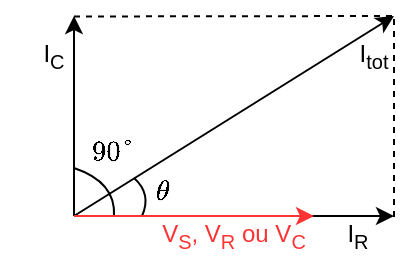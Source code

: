 <mxfile version="28.2.7">
  <diagram name="Page 1" id="Page-1">
    <mxGraphModel dx="1360" dy="765" grid="1" gridSize="10" guides="1" tooltips="1" connect="1" arrows="1" fold="1" page="1" pageScale="1" pageWidth="827" pageHeight="1169" math="1" shadow="0">
      <root>
        <mxCell id="0" />
        <mxCell id="1" parent="0" />
        <mxCell id="gmeczGZ3l1ycVdg2-Da3-69" value="$$\theta$$" style="text;html=1;whiteSpace=wrap;strokeColor=none;fillColor=none;align=center;verticalAlign=middle;rounded=0;" parent="1" vertex="1">
          <mxGeometry x="434" y="298" width="20" height="20" as="geometry" />
        </mxCell>
        <mxCell id="gmeczGZ3l1ycVdg2-Da3-70" value="" style="edgeStyle=none;orthogonalLoop=1;jettySize=auto;html=1;rounded=0;" parent="1" edge="1">
          <mxGeometry width="80" relative="1" as="geometry">
            <mxPoint x="400" y="320" as="sourcePoint" />
            <mxPoint x="560" y="320" as="targetPoint" />
            <Array as="points" />
          </mxGeometry>
        </mxCell>
        <mxCell id="gmeczGZ3l1ycVdg2-Da3-71" value="" style="edgeStyle=none;orthogonalLoop=1;jettySize=auto;html=1;rounded=0;" parent="1" edge="1">
          <mxGeometry width="80" relative="1" as="geometry">
            <mxPoint x="400" y="320" as="sourcePoint" />
            <mxPoint x="400" y="220" as="targetPoint" />
            <Array as="points" />
          </mxGeometry>
        </mxCell>
        <mxCell id="gmeczGZ3l1ycVdg2-Da3-72" value="" style="edgeStyle=none;orthogonalLoop=1;jettySize=auto;html=1;rounded=0;" parent="1" edge="1">
          <mxGeometry width="80" relative="1" as="geometry">
            <mxPoint x="400" y="320" as="sourcePoint" />
            <mxPoint x="560" y="220" as="targetPoint" />
            <Array as="points" />
          </mxGeometry>
        </mxCell>
        <mxCell id="gmeczGZ3l1ycVdg2-Da3-73" value="" style="curved=1;endArrow=none;html=1;rounded=0;endFill=0;" parent="1" edge="1">
          <mxGeometry width="50" height="50" relative="1" as="geometry">
            <mxPoint x="430" y="301" as="sourcePoint" />
            <mxPoint x="434" y="320" as="targetPoint" />
            <Array as="points">
              <mxPoint x="439" y="309" />
            </Array>
          </mxGeometry>
        </mxCell>
        <mxCell id="gmeczGZ3l1ycVdg2-Da3-74" value="I&lt;sub&gt;R&lt;/sub&gt;" style="text;html=1;whiteSpace=wrap;strokeColor=none;fillColor=none;align=center;verticalAlign=middle;rounded=0;" parent="1" vertex="1">
          <mxGeometry x="532" y="320" width="20" height="20" as="geometry" />
        </mxCell>
        <mxCell id="gmeczGZ3l1ycVdg2-Da3-75" value="I&lt;sub&gt;C&lt;/sub&gt;" style="text;html=1;whiteSpace=wrap;strokeColor=none;fillColor=none;align=center;verticalAlign=middle;rounded=0;" parent="1" vertex="1">
          <mxGeometry x="380" y="230" width="20" height="20" as="geometry" />
        </mxCell>
        <mxCell id="gmeczGZ3l1ycVdg2-Da3-76" value="I&lt;sub&gt;tot&lt;/sub&gt;" style="text;html=1;whiteSpace=wrap;strokeColor=none;fillColor=none;align=center;verticalAlign=middle;rounded=0;" parent="1" vertex="1">
          <mxGeometry x="540" y="230" width="20" height="20" as="geometry" />
        </mxCell>
        <mxCell id="gmeczGZ3l1ycVdg2-Da3-77" value="" style="edgeStyle=none;orthogonalLoop=1;jettySize=auto;html=1;rounded=0;endArrow=none;endFill=0;dashed=1;" parent="1" edge="1">
          <mxGeometry width="80" relative="1" as="geometry">
            <mxPoint x="400" y="220.24" as="sourcePoint" />
            <mxPoint x="560" y="220" as="targetPoint" />
            <Array as="points" />
          </mxGeometry>
        </mxCell>
        <mxCell id="gmeczGZ3l1ycVdg2-Da3-78" value="" style="edgeStyle=none;orthogonalLoop=1;jettySize=auto;html=1;rounded=0;endArrow=none;endFill=0;dashed=1;" parent="1" edge="1">
          <mxGeometry width="80" relative="1" as="geometry">
            <mxPoint x="560" y="320.49" as="sourcePoint" />
            <mxPoint x="560" y="220" as="targetPoint" />
            <Array as="points" />
          </mxGeometry>
        </mxCell>
        <mxCell id="gmeczGZ3l1ycVdg2-Da3-79" value="" style="curved=1;endArrow=none;html=1;rounded=0;endFill=0;" parent="1" edge="1">
          <mxGeometry width="50" height="50" relative="1" as="geometry">
            <mxPoint x="400" y="296" as="sourcePoint" />
            <mxPoint x="420" y="320" as="targetPoint" />
            <Array as="points">
              <mxPoint x="421" y="303" />
            </Array>
          </mxGeometry>
        </mxCell>
        <mxCell id="gmeczGZ3l1ycVdg2-Da3-80" value="$$90\unicode{xB0}$$" style="text;html=1;whiteSpace=wrap;strokeColor=none;fillColor=none;align=center;verticalAlign=middle;rounded=0;convertToSvg=0;" parent="1" vertex="1">
          <mxGeometry x="400" y="278" width="40" height="20" as="geometry" />
        </mxCell>
        <mxCell id="9q88TNCH__xqWUkw00ej-1" value="" style="edgeStyle=none;orthogonalLoop=1;jettySize=auto;html=1;rounded=0;strokeColor=light-dark(#FF3333,#FF3333);" parent="1" edge="1">
          <mxGeometry width="80" relative="1" as="geometry">
            <mxPoint x="400" y="320" as="sourcePoint" />
            <mxPoint x="520" y="320" as="targetPoint" />
            <Array as="points" />
          </mxGeometry>
        </mxCell>
        <mxCell id="9q88TNCH__xqWUkw00ej-2" value="V&lt;sub&gt;S&lt;/sub&gt;, V&lt;sub&gt;R&lt;/sub&gt; ou V&lt;sub&gt;C&lt;/sub&gt;" style="text;html=1;whiteSpace=wrap;strokeColor=none;fillColor=none;align=center;verticalAlign=middle;rounded=0;fontColor=light-dark(#FF3333,#FF3333);" parent="1" vertex="1">
          <mxGeometry x="440" y="320" width="80" height="20" as="geometry" />
        </mxCell>
      </root>
    </mxGraphModel>
  </diagram>
</mxfile>
